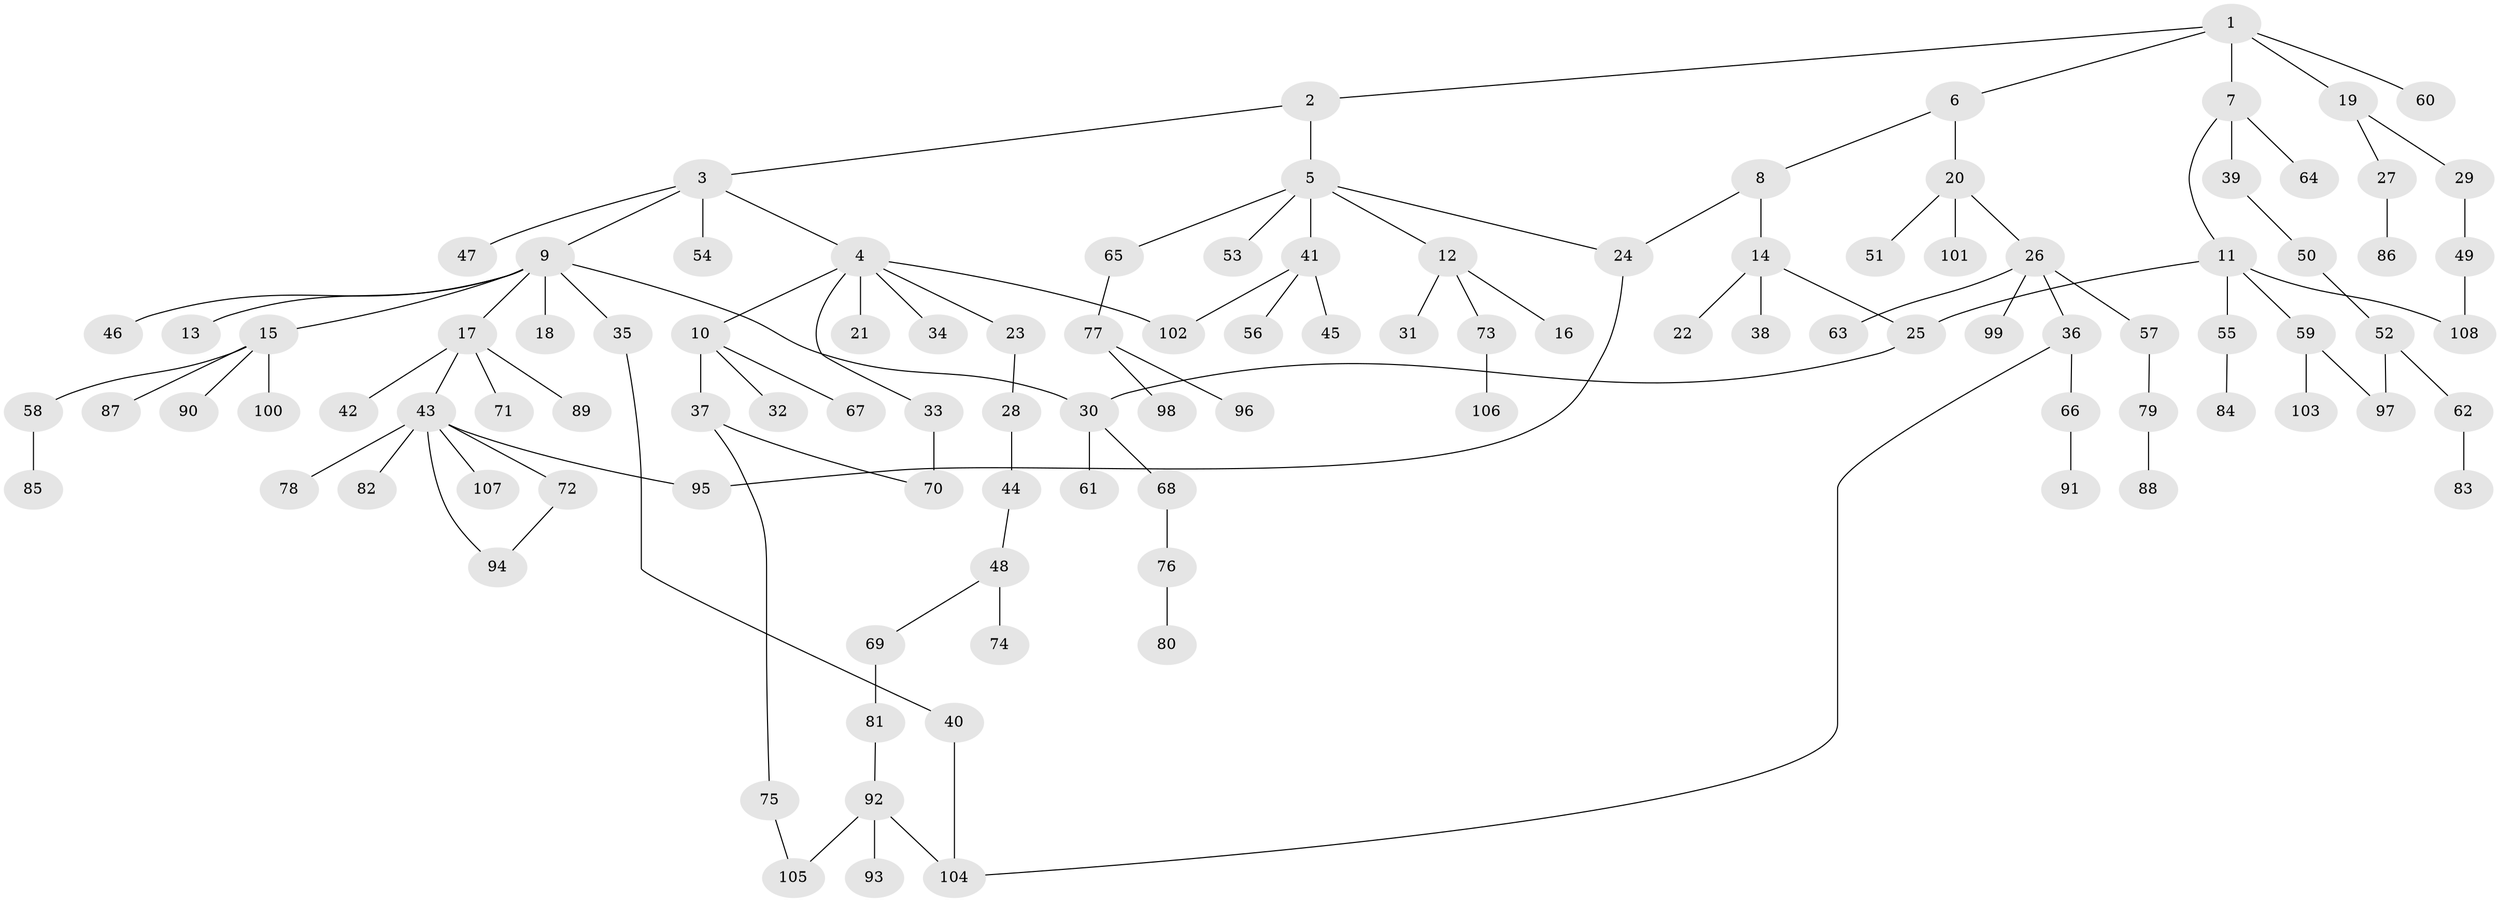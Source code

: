 // coarse degree distribution, {4: 0.06578947368421052, 3: 0.25, 6: 0.013157894736842105, 5: 0.039473684210526314, 7: 0.013157894736842105, 1: 0.35526315789473684, 2: 0.2631578947368421}
// Generated by graph-tools (version 1.1) at 2025/48/03/04/25 22:48:48]
// undirected, 108 vertices, 119 edges
graph export_dot {
  node [color=gray90,style=filled];
  1;
  2;
  3;
  4;
  5;
  6;
  7;
  8;
  9;
  10;
  11;
  12;
  13;
  14;
  15;
  16;
  17;
  18;
  19;
  20;
  21;
  22;
  23;
  24;
  25;
  26;
  27;
  28;
  29;
  30;
  31;
  32;
  33;
  34;
  35;
  36;
  37;
  38;
  39;
  40;
  41;
  42;
  43;
  44;
  45;
  46;
  47;
  48;
  49;
  50;
  51;
  52;
  53;
  54;
  55;
  56;
  57;
  58;
  59;
  60;
  61;
  62;
  63;
  64;
  65;
  66;
  67;
  68;
  69;
  70;
  71;
  72;
  73;
  74;
  75;
  76;
  77;
  78;
  79;
  80;
  81;
  82;
  83;
  84;
  85;
  86;
  87;
  88;
  89;
  90;
  91;
  92;
  93;
  94;
  95;
  96;
  97;
  98;
  99;
  100;
  101;
  102;
  103;
  104;
  105;
  106;
  107;
  108;
  1 -- 2;
  1 -- 6;
  1 -- 7;
  1 -- 19;
  1 -- 60;
  2 -- 3;
  2 -- 5;
  3 -- 4;
  3 -- 9;
  3 -- 47;
  3 -- 54;
  4 -- 10;
  4 -- 21;
  4 -- 23;
  4 -- 33;
  4 -- 34;
  4 -- 102;
  5 -- 12;
  5 -- 41;
  5 -- 53;
  5 -- 65;
  5 -- 24;
  6 -- 8;
  6 -- 20;
  7 -- 11;
  7 -- 39;
  7 -- 64;
  8 -- 14;
  8 -- 24;
  9 -- 13;
  9 -- 15;
  9 -- 17;
  9 -- 18;
  9 -- 35;
  9 -- 46;
  9 -- 30;
  10 -- 32;
  10 -- 37;
  10 -- 67;
  11 -- 25;
  11 -- 55;
  11 -- 59;
  11 -- 108;
  12 -- 16;
  12 -- 31;
  12 -- 73;
  14 -- 22;
  14 -- 38;
  14 -- 25;
  15 -- 58;
  15 -- 87;
  15 -- 90;
  15 -- 100;
  17 -- 42;
  17 -- 43;
  17 -- 71;
  17 -- 89;
  19 -- 27;
  19 -- 29;
  20 -- 26;
  20 -- 51;
  20 -- 101;
  23 -- 28;
  24 -- 95;
  25 -- 30;
  26 -- 36;
  26 -- 57;
  26 -- 63;
  26 -- 99;
  27 -- 86;
  28 -- 44;
  29 -- 49;
  30 -- 61;
  30 -- 68;
  33 -- 70;
  35 -- 40;
  36 -- 66;
  36 -- 104;
  37 -- 70;
  37 -- 75;
  39 -- 50;
  40 -- 104;
  41 -- 45;
  41 -- 56;
  41 -- 102;
  43 -- 72;
  43 -- 78;
  43 -- 82;
  43 -- 107;
  43 -- 94;
  43 -- 95;
  44 -- 48;
  48 -- 69;
  48 -- 74;
  49 -- 108;
  50 -- 52;
  52 -- 62;
  52 -- 97;
  55 -- 84;
  57 -- 79;
  58 -- 85;
  59 -- 97;
  59 -- 103;
  62 -- 83;
  65 -- 77;
  66 -- 91;
  68 -- 76;
  69 -- 81;
  72 -- 94;
  73 -- 106;
  75 -- 105;
  76 -- 80;
  77 -- 96;
  77 -- 98;
  79 -- 88;
  81 -- 92;
  92 -- 93;
  92 -- 105;
  92 -- 104;
}
